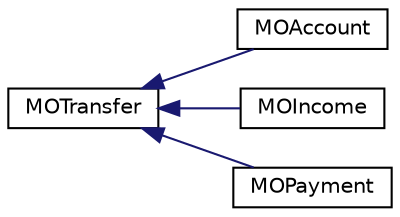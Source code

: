 digraph G
{
  edge [fontname="Helvetica",fontsize="10",labelfontname="Helvetica",labelfontsize="10"];
  node [fontname="Helvetica",fontsize="10",shape=record];
  rankdir=LR;
  Node1 [label="MOTransfer",height=0.2,width=0.4,color="black", fillcolor="white", style="filled",URL="$interface_m_o_transfer.html",tooltip="Used as parent class for income, payment, account managed objects."];
  Node1 -> Node2 [dir=back,color="midnightblue",fontsize="10",style="solid",fontname="Helvetica"];
  Node2 [label="MOAccount",height=0.2,width=0.4,color="black", fillcolor="white", style="filled",URL="$interface_m_o_account.html",tooltip="MOAccount class. This class keeps all created accounts."];
  Node1 -> Node3 [dir=back,color="midnightblue",fontsize="10",style="solid",fontname="Helvetica"];
  Node3 [label="MOIncome",height=0.2,width=0.4,color="black", fillcolor="white", style="filled",URL="$interface_m_o_income.html",tooltip="The class keeps the properties of Core Data Income, which are describing income, such as income&#39;s amo..."];
  Node1 -> Node4 [dir=back,color="midnightblue",fontsize="10",style="solid",fontname="Helvetica"];
  Node4 [label="MOPayment",height=0.2,width=0.4,color="black", fillcolor="white", style="filled",URL="$interface_m_o_payment.html",tooltip="The Payment class keeps the properties of the Payment. The class inherits from Transfer."];
}
